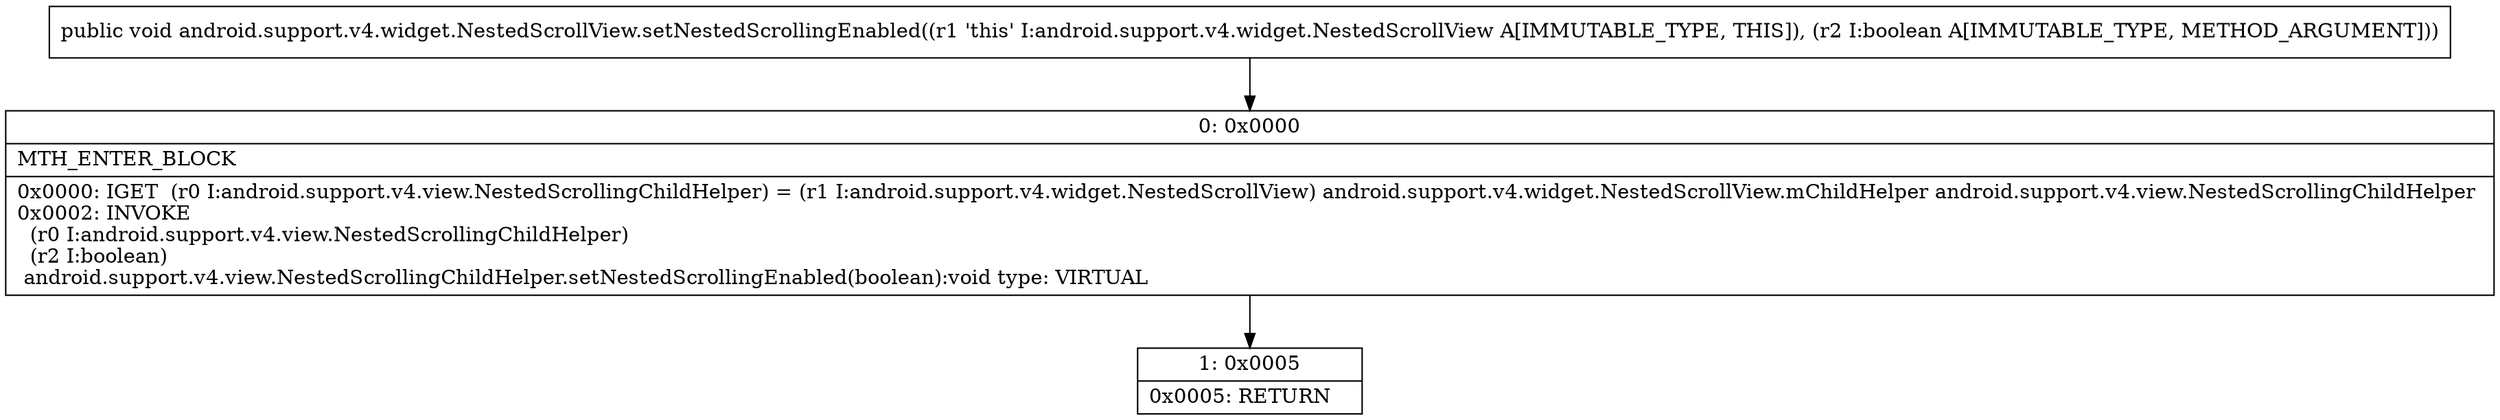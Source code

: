 digraph "CFG forandroid.support.v4.widget.NestedScrollView.setNestedScrollingEnabled(Z)V" {
Node_0 [shape=record,label="{0\:\ 0x0000|MTH_ENTER_BLOCK\l|0x0000: IGET  (r0 I:android.support.v4.view.NestedScrollingChildHelper) = (r1 I:android.support.v4.widget.NestedScrollView) android.support.v4.widget.NestedScrollView.mChildHelper android.support.v4.view.NestedScrollingChildHelper \l0x0002: INVOKE  \l  (r0 I:android.support.v4.view.NestedScrollingChildHelper)\l  (r2 I:boolean)\l android.support.v4.view.NestedScrollingChildHelper.setNestedScrollingEnabled(boolean):void type: VIRTUAL \l}"];
Node_1 [shape=record,label="{1\:\ 0x0005|0x0005: RETURN   \l}"];
MethodNode[shape=record,label="{public void android.support.v4.widget.NestedScrollView.setNestedScrollingEnabled((r1 'this' I:android.support.v4.widget.NestedScrollView A[IMMUTABLE_TYPE, THIS]), (r2 I:boolean A[IMMUTABLE_TYPE, METHOD_ARGUMENT])) }"];
MethodNode -> Node_0;
Node_0 -> Node_1;
}

